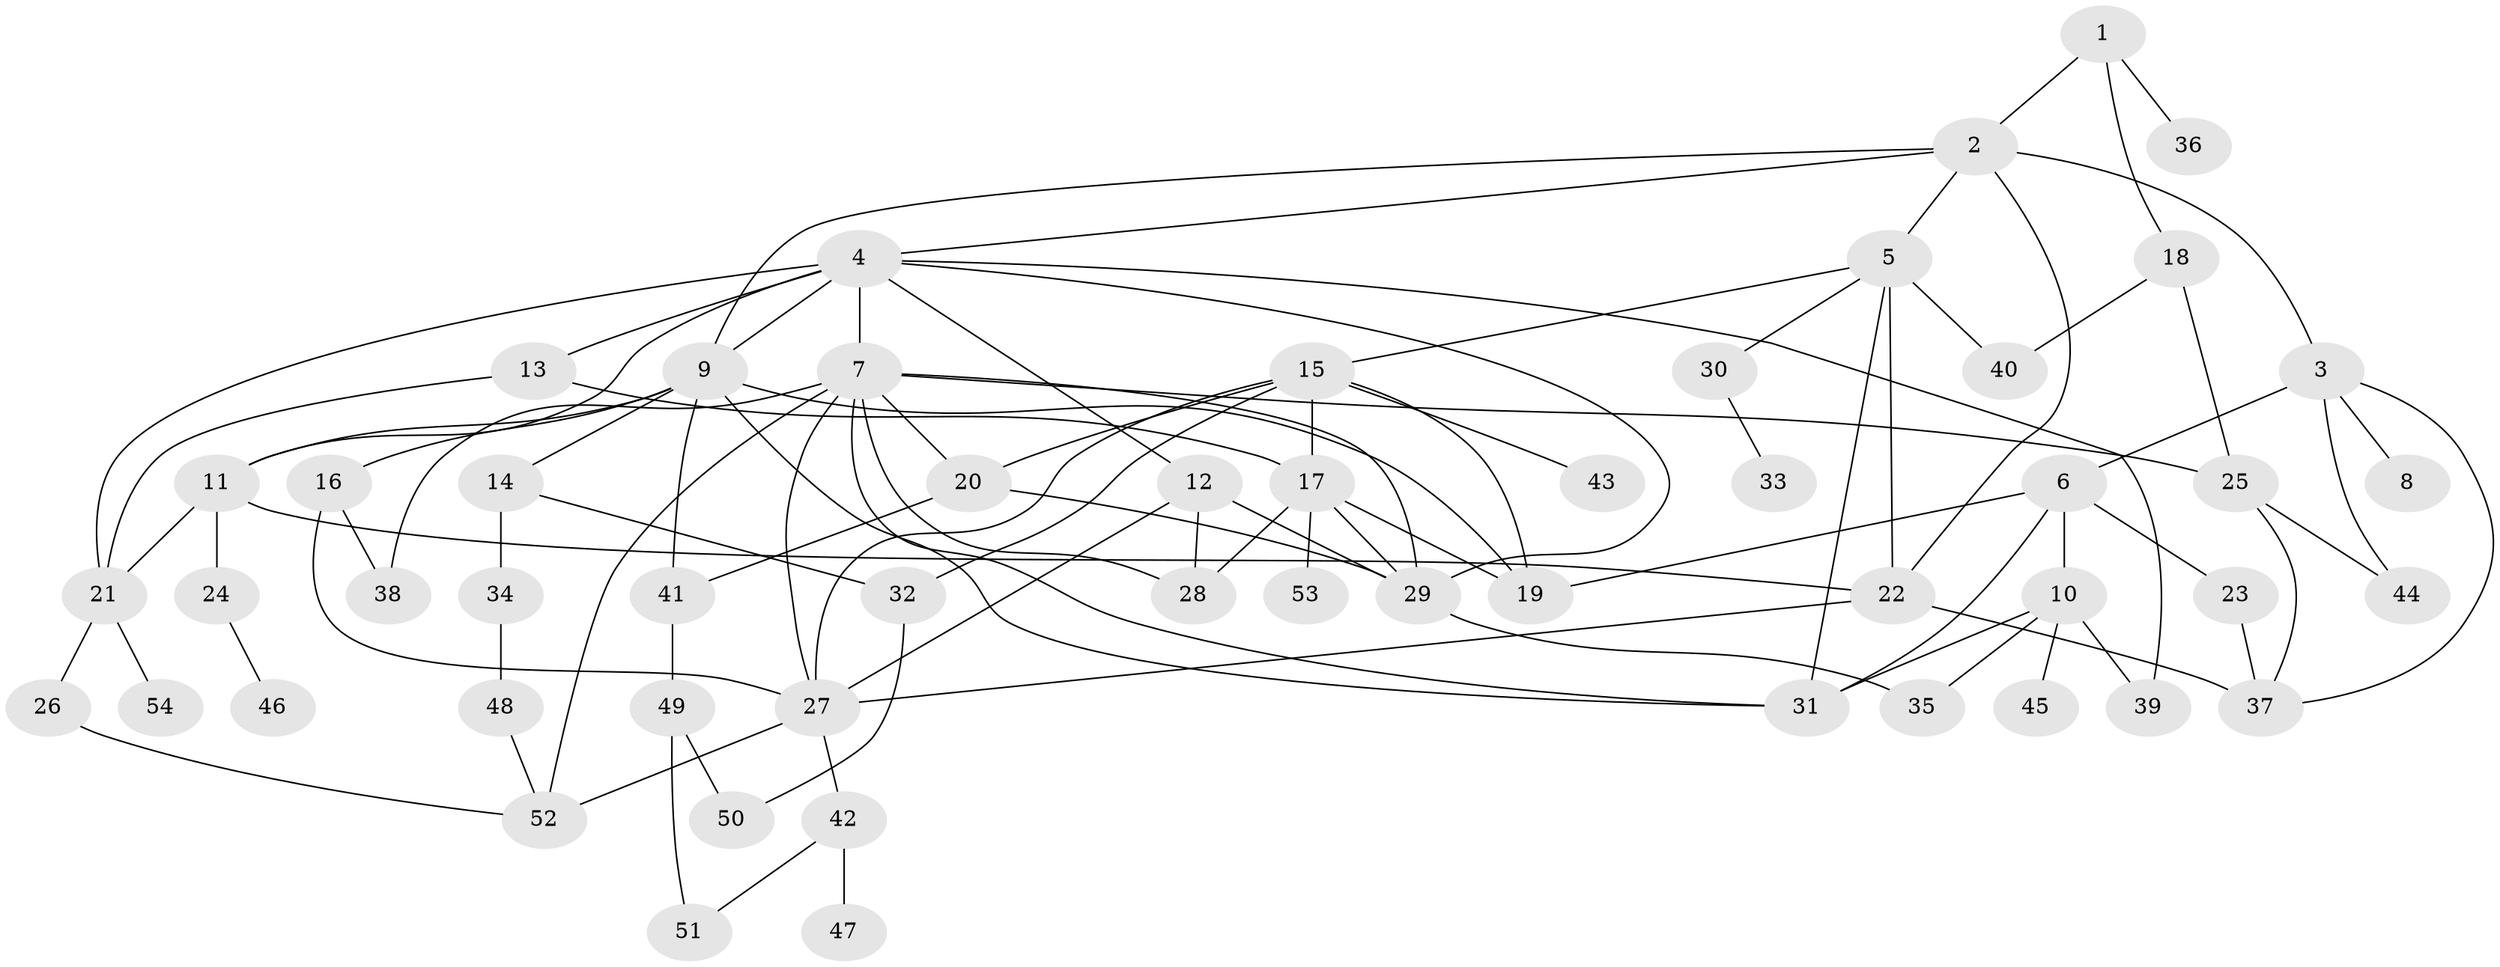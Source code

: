 // original degree distribution, {4: 0.12149532710280374, 7: 0.018691588785046728, 6: 0.04672897196261682, 9: 0.009345794392523364, 2: 0.308411214953271, 1: 0.19626168224299065, 3: 0.2523364485981308, 5: 0.04672897196261682}
// Generated by graph-tools (version 1.1) at 2025/34/03/09/25 02:34:27]
// undirected, 54 vertices, 94 edges
graph export_dot {
graph [start="1"]
  node [color=gray90,style=filled];
  1;
  2;
  3;
  4;
  5;
  6;
  7;
  8;
  9;
  10;
  11;
  12;
  13;
  14;
  15;
  16;
  17;
  18;
  19;
  20;
  21;
  22;
  23;
  24;
  25;
  26;
  27;
  28;
  29;
  30;
  31;
  32;
  33;
  34;
  35;
  36;
  37;
  38;
  39;
  40;
  41;
  42;
  43;
  44;
  45;
  46;
  47;
  48;
  49;
  50;
  51;
  52;
  53;
  54;
  1 -- 2 [weight=1.0];
  1 -- 18 [weight=1.0];
  1 -- 36 [weight=1.0];
  2 -- 3 [weight=1.0];
  2 -- 4 [weight=1.0];
  2 -- 5 [weight=1.0];
  2 -- 9 [weight=1.0];
  2 -- 22 [weight=1.0];
  3 -- 6 [weight=1.0];
  3 -- 8 [weight=1.0];
  3 -- 37 [weight=1.0];
  3 -- 44 [weight=1.0];
  4 -- 7 [weight=1.0];
  4 -- 9 [weight=1.0];
  4 -- 11 [weight=1.0];
  4 -- 12 [weight=1.0];
  4 -- 13 [weight=1.0];
  4 -- 21 [weight=1.0];
  4 -- 29 [weight=1.0];
  4 -- 39 [weight=1.0];
  5 -- 15 [weight=1.0];
  5 -- 22 [weight=1.0];
  5 -- 30 [weight=1.0];
  5 -- 31 [weight=1.0];
  5 -- 40 [weight=1.0];
  6 -- 10 [weight=1.0];
  6 -- 19 [weight=1.0];
  6 -- 23 [weight=1.0];
  6 -- 31 [weight=1.0];
  7 -- 20 [weight=1.0];
  7 -- 25 [weight=1.0];
  7 -- 27 [weight=1.0];
  7 -- 28 [weight=1.0];
  7 -- 29 [weight=1.0];
  7 -- 31 [weight=1.0];
  7 -- 38 [weight=1.0];
  7 -- 52 [weight=1.0];
  9 -- 11 [weight=1.0];
  9 -- 14 [weight=1.0];
  9 -- 16 [weight=1.0];
  9 -- 19 [weight=1.0];
  9 -- 31 [weight=1.0];
  9 -- 41 [weight=1.0];
  10 -- 31 [weight=1.0];
  10 -- 35 [weight=1.0];
  10 -- 39 [weight=1.0];
  10 -- 45 [weight=1.0];
  11 -- 21 [weight=1.0];
  11 -- 22 [weight=1.0];
  11 -- 24 [weight=1.0];
  12 -- 27 [weight=1.0];
  12 -- 28 [weight=1.0];
  12 -- 29 [weight=1.0];
  13 -- 17 [weight=1.0];
  13 -- 21 [weight=1.0];
  14 -- 32 [weight=1.0];
  14 -- 34 [weight=1.0];
  15 -- 17 [weight=1.0];
  15 -- 19 [weight=1.0];
  15 -- 20 [weight=1.0];
  15 -- 27 [weight=1.0];
  15 -- 32 [weight=1.0];
  15 -- 43 [weight=1.0];
  16 -- 27 [weight=1.0];
  16 -- 38 [weight=1.0];
  17 -- 19 [weight=1.0];
  17 -- 28 [weight=1.0];
  17 -- 29 [weight=2.0];
  17 -- 53 [weight=1.0];
  18 -- 25 [weight=1.0];
  18 -- 40 [weight=1.0];
  20 -- 29 [weight=1.0];
  20 -- 41 [weight=1.0];
  21 -- 26 [weight=1.0];
  21 -- 54 [weight=1.0];
  22 -- 27 [weight=1.0];
  22 -- 37 [weight=1.0];
  23 -- 37 [weight=2.0];
  24 -- 46 [weight=1.0];
  25 -- 37 [weight=1.0];
  25 -- 44 [weight=1.0];
  26 -- 52 [weight=1.0];
  27 -- 42 [weight=1.0];
  27 -- 52 [weight=1.0];
  29 -- 35 [weight=1.0];
  30 -- 33 [weight=1.0];
  32 -- 50 [weight=1.0];
  34 -- 48 [weight=1.0];
  41 -- 49 [weight=1.0];
  42 -- 47 [weight=1.0];
  42 -- 51 [weight=1.0];
  48 -- 52 [weight=1.0];
  49 -- 50 [weight=1.0];
  49 -- 51 [weight=1.0];
}
